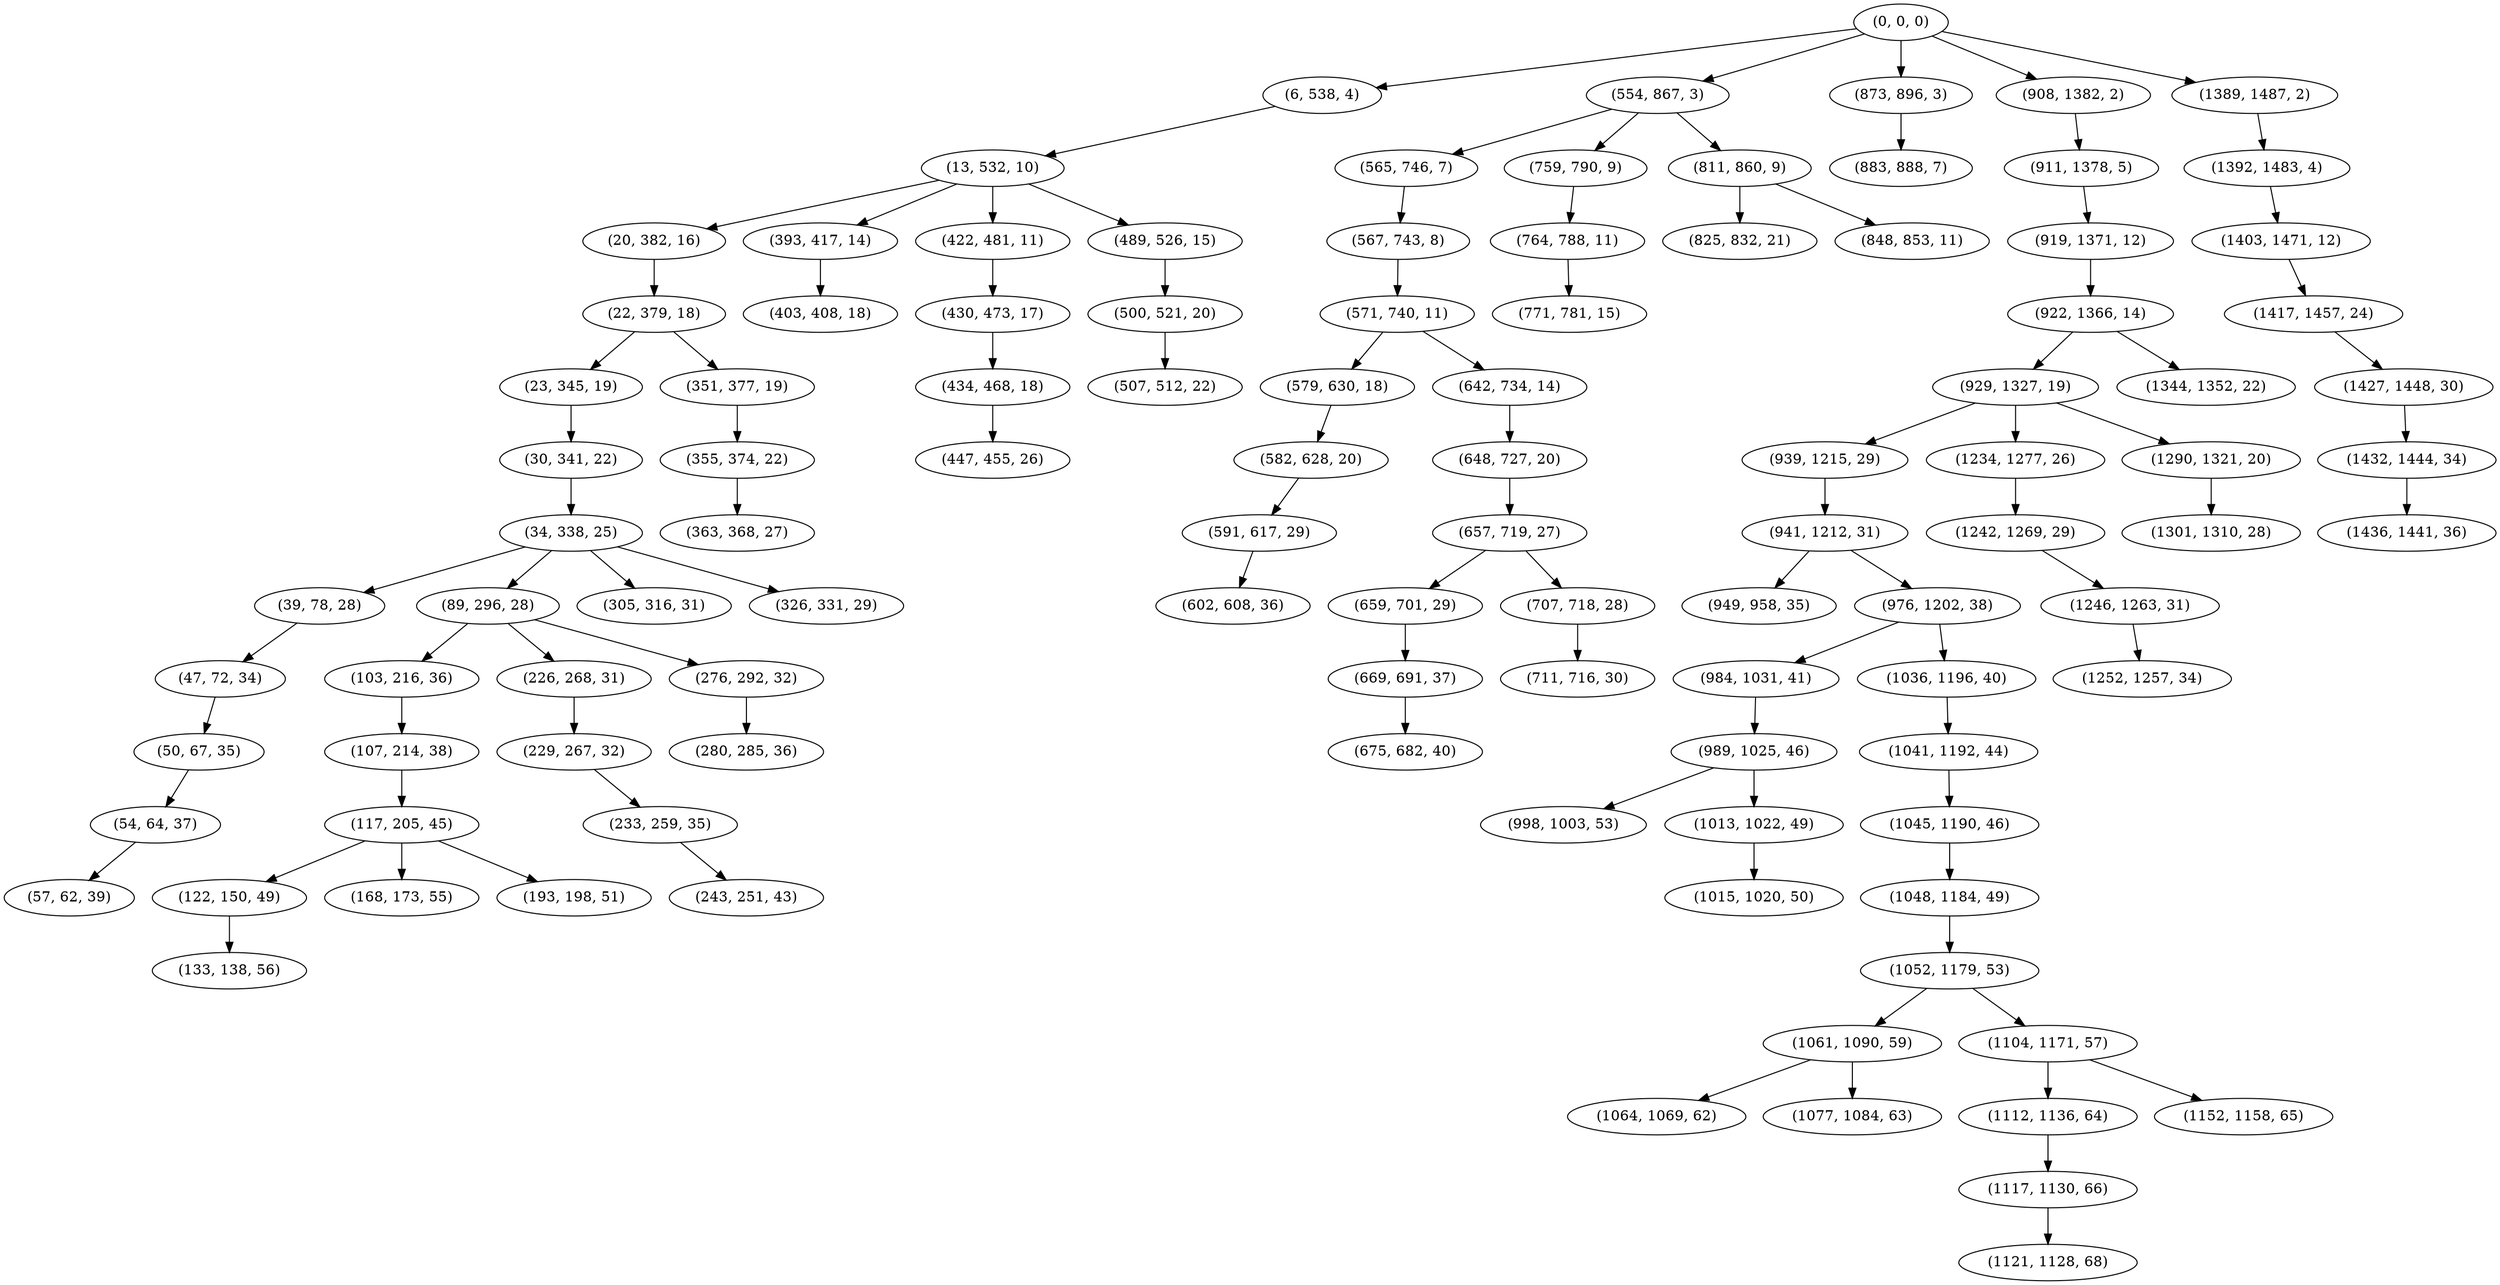 digraph tree {
    "(0, 0, 0)";
    "(6, 538, 4)";
    "(13, 532, 10)";
    "(20, 382, 16)";
    "(22, 379, 18)";
    "(23, 345, 19)";
    "(30, 341, 22)";
    "(34, 338, 25)";
    "(39, 78, 28)";
    "(47, 72, 34)";
    "(50, 67, 35)";
    "(54, 64, 37)";
    "(57, 62, 39)";
    "(89, 296, 28)";
    "(103, 216, 36)";
    "(107, 214, 38)";
    "(117, 205, 45)";
    "(122, 150, 49)";
    "(133, 138, 56)";
    "(168, 173, 55)";
    "(193, 198, 51)";
    "(226, 268, 31)";
    "(229, 267, 32)";
    "(233, 259, 35)";
    "(243, 251, 43)";
    "(276, 292, 32)";
    "(280, 285, 36)";
    "(305, 316, 31)";
    "(326, 331, 29)";
    "(351, 377, 19)";
    "(355, 374, 22)";
    "(363, 368, 27)";
    "(393, 417, 14)";
    "(403, 408, 18)";
    "(422, 481, 11)";
    "(430, 473, 17)";
    "(434, 468, 18)";
    "(447, 455, 26)";
    "(489, 526, 15)";
    "(500, 521, 20)";
    "(507, 512, 22)";
    "(554, 867, 3)";
    "(565, 746, 7)";
    "(567, 743, 8)";
    "(571, 740, 11)";
    "(579, 630, 18)";
    "(582, 628, 20)";
    "(591, 617, 29)";
    "(602, 608, 36)";
    "(642, 734, 14)";
    "(648, 727, 20)";
    "(657, 719, 27)";
    "(659, 701, 29)";
    "(669, 691, 37)";
    "(675, 682, 40)";
    "(707, 718, 28)";
    "(711, 716, 30)";
    "(759, 790, 9)";
    "(764, 788, 11)";
    "(771, 781, 15)";
    "(811, 860, 9)";
    "(825, 832, 21)";
    "(848, 853, 11)";
    "(873, 896, 3)";
    "(883, 888, 7)";
    "(908, 1382, 2)";
    "(911, 1378, 5)";
    "(919, 1371, 12)";
    "(922, 1366, 14)";
    "(929, 1327, 19)";
    "(939, 1215, 29)";
    "(941, 1212, 31)";
    "(949, 958, 35)";
    "(976, 1202, 38)";
    "(984, 1031, 41)";
    "(989, 1025, 46)";
    "(998, 1003, 53)";
    "(1013, 1022, 49)";
    "(1015, 1020, 50)";
    "(1036, 1196, 40)";
    "(1041, 1192, 44)";
    "(1045, 1190, 46)";
    "(1048, 1184, 49)";
    "(1052, 1179, 53)";
    "(1061, 1090, 59)";
    "(1064, 1069, 62)";
    "(1077, 1084, 63)";
    "(1104, 1171, 57)";
    "(1112, 1136, 64)";
    "(1117, 1130, 66)";
    "(1121, 1128, 68)";
    "(1152, 1158, 65)";
    "(1234, 1277, 26)";
    "(1242, 1269, 29)";
    "(1246, 1263, 31)";
    "(1252, 1257, 34)";
    "(1290, 1321, 20)";
    "(1301, 1310, 28)";
    "(1344, 1352, 22)";
    "(1389, 1487, 2)";
    "(1392, 1483, 4)";
    "(1403, 1471, 12)";
    "(1417, 1457, 24)";
    "(1427, 1448, 30)";
    "(1432, 1444, 34)";
    "(1436, 1441, 36)";
    "(0, 0, 0)" -> "(6, 538, 4)";
    "(0, 0, 0)" -> "(554, 867, 3)";
    "(0, 0, 0)" -> "(873, 896, 3)";
    "(0, 0, 0)" -> "(908, 1382, 2)";
    "(0, 0, 0)" -> "(1389, 1487, 2)";
    "(6, 538, 4)" -> "(13, 532, 10)";
    "(13, 532, 10)" -> "(20, 382, 16)";
    "(13, 532, 10)" -> "(393, 417, 14)";
    "(13, 532, 10)" -> "(422, 481, 11)";
    "(13, 532, 10)" -> "(489, 526, 15)";
    "(20, 382, 16)" -> "(22, 379, 18)";
    "(22, 379, 18)" -> "(23, 345, 19)";
    "(22, 379, 18)" -> "(351, 377, 19)";
    "(23, 345, 19)" -> "(30, 341, 22)";
    "(30, 341, 22)" -> "(34, 338, 25)";
    "(34, 338, 25)" -> "(39, 78, 28)";
    "(34, 338, 25)" -> "(89, 296, 28)";
    "(34, 338, 25)" -> "(305, 316, 31)";
    "(34, 338, 25)" -> "(326, 331, 29)";
    "(39, 78, 28)" -> "(47, 72, 34)";
    "(47, 72, 34)" -> "(50, 67, 35)";
    "(50, 67, 35)" -> "(54, 64, 37)";
    "(54, 64, 37)" -> "(57, 62, 39)";
    "(89, 296, 28)" -> "(103, 216, 36)";
    "(89, 296, 28)" -> "(226, 268, 31)";
    "(89, 296, 28)" -> "(276, 292, 32)";
    "(103, 216, 36)" -> "(107, 214, 38)";
    "(107, 214, 38)" -> "(117, 205, 45)";
    "(117, 205, 45)" -> "(122, 150, 49)";
    "(117, 205, 45)" -> "(168, 173, 55)";
    "(117, 205, 45)" -> "(193, 198, 51)";
    "(122, 150, 49)" -> "(133, 138, 56)";
    "(226, 268, 31)" -> "(229, 267, 32)";
    "(229, 267, 32)" -> "(233, 259, 35)";
    "(233, 259, 35)" -> "(243, 251, 43)";
    "(276, 292, 32)" -> "(280, 285, 36)";
    "(351, 377, 19)" -> "(355, 374, 22)";
    "(355, 374, 22)" -> "(363, 368, 27)";
    "(393, 417, 14)" -> "(403, 408, 18)";
    "(422, 481, 11)" -> "(430, 473, 17)";
    "(430, 473, 17)" -> "(434, 468, 18)";
    "(434, 468, 18)" -> "(447, 455, 26)";
    "(489, 526, 15)" -> "(500, 521, 20)";
    "(500, 521, 20)" -> "(507, 512, 22)";
    "(554, 867, 3)" -> "(565, 746, 7)";
    "(554, 867, 3)" -> "(759, 790, 9)";
    "(554, 867, 3)" -> "(811, 860, 9)";
    "(565, 746, 7)" -> "(567, 743, 8)";
    "(567, 743, 8)" -> "(571, 740, 11)";
    "(571, 740, 11)" -> "(579, 630, 18)";
    "(571, 740, 11)" -> "(642, 734, 14)";
    "(579, 630, 18)" -> "(582, 628, 20)";
    "(582, 628, 20)" -> "(591, 617, 29)";
    "(591, 617, 29)" -> "(602, 608, 36)";
    "(642, 734, 14)" -> "(648, 727, 20)";
    "(648, 727, 20)" -> "(657, 719, 27)";
    "(657, 719, 27)" -> "(659, 701, 29)";
    "(657, 719, 27)" -> "(707, 718, 28)";
    "(659, 701, 29)" -> "(669, 691, 37)";
    "(669, 691, 37)" -> "(675, 682, 40)";
    "(707, 718, 28)" -> "(711, 716, 30)";
    "(759, 790, 9)" -> "(764, 788, 11)";
    "(764, 788, 11)" -> "(771, 781, 15)";
    "(811, 860, 9)" -> "(825, 832, 21)";
    "(811, 860, 9)" -> "(848, 853, 11)";
    "(873, 896, 3)" -> "(883, 888, 7)";
    "(908, 1382, 2)" -> "(911, 1378, 5)";
    "(911, 1378, 5)" -> "(919, 1371, 12)";
    "(919, 1371, 12)" -> "(922, 1366, 14)";
    "(922, 1366, 14)" -> "(929, 1327, 19)";
    "(922, 1366, 14)" -> "(1344, 1352, 22)";
    "(929, 1327, 19)" -> "(939, 1215, 29)";
    "(929, 1327, 19)" -> "(1234, 1277, 26)";
    "(929, 1327, 19)" -> "(1290, 1321, 20)";
    "(939, 1215, 29)" -> "(941, 1212, 31)";
    "(941, 1212, 31)" -> "(949, 958, 35)";
    "(941, 1212, 31)" -> "(976, 1202, 38)";
    "(976, 1202, 38)" -> "(984, 1031, 41)";
    "(976, 1202, 38)" -> "(1036, 1196, 40)";
    "(984, 1031, 41)" -> "(989, 1025, 46)";
    "(989, 1025, 46)" -> "(998, 1003, 53)";
    "(989, 1025, 46)" -> "(1013, 1022, 49)";
    "(1013, 1022, 49)" -> "(1015, 1020, 50)";
    "(1036, 1196, 40)" -> "(1041, 1192, 44)";
    "(1041, 1192, 44)" -> "(1045, 1190, 46)";
    "(1045, 1190, 46)" -> "(1048, 1184, 49)";
    "(1048, 1184, 49)" -> "(1052, 1179, 53)";
    "(1052, 1179, 53)" -> "(1061, 1090, 59)";
    "(1052, 1179, 53)" -> "(1104, 1171, 57)";
    "(1061, 1090, 59)" -> "(1064, 1069, 62)";
    "(1061, 1090, 59)" -> "(1077, 1084, 63)";
    "(1104, 1171, 57)" -> "(1112, 1136, 64)";
    "(1104, 1171, 57)" -> "(1152, 1158, 65)";
    "(1112, 1136, 64)" -> "(1117, 1130, 66)";
    "(1117, 1130, 66)" -> "(1121, 1128, 68)";
    "(1234, 1277, 26)" -> "(1242, 1269, 29)";
    "(1242, 1269, 29)" -> "(1246, 1263, 31)";
    "(1246, 1263, 31)" -> "(1252, 1257, 34)";
    "(1290, 1321, 20)" -> "(1301, 1310, 28)";
    "(1389, 1487, 2)" -> "(1392, 1483, 4)";
    "(1392, 1483, 4)" -> "(1403, 1471, 12)";
    "(1403, 1471, 12)" -> "(1417, 1457, 24)";
    "(1417, 1457, 24)" -> "(1427, 1448, 30)";
    "(1427, 1448, 30)" -> "(1432, 1444, 34)";
    "(1432, 1444, 34)" -> "(1436, 1441, 36)";
}
